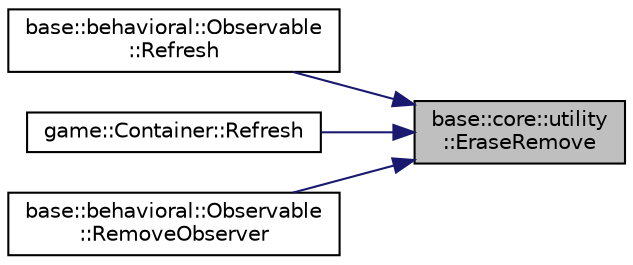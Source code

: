 digraph "base::core::utility::EraseRemove"
{
 // LATEX_PDF_SIZE
  edge [fontname="Helvetica",fontsize="10",labelfontname="Helvetica",labelfontsize="10"];
  node [fontname="Helvetica",fontsize="10",shape=record];
  rankdir="RL";
  Node1 [label="base::core::utility\l::EraseRemove",height=0.2,width=0.4,color="black", fillcolor="grey75", style="filled", fontcolor="black",tooltip=" "];
  Node1 -> Node2 [dir="back",color="midnightblue",fontsize="10",style="solid"];
  Node2 [label="base::behavioral::Observable\l::Refresh",height=0.2,width=0.4,color="black", fillcolor="white", style="filled",URL="$classbase_1_1behavioral_1_1_observable.html#a04e53bb09ab731aecbb74f9fc6b6f00c",tooltip="リフレッシュ"];
  Node1 -> Node3 [dir="back",color="midnightblue",fontsize="10",style="solid"];
  Node3 [label="game::Container::Refresh",height=0.2,width=0.4,color="black", fillcolor="white", style="filled",URL="$classgame_1_1_container.html#aedaa4d08664c4e68d3ee0f8b836f1d4a",tooltip="リフレッシュ"];
  Node1 -> Node4 [dir="back",color="midnightblue",fontsize="10",style="solid"];
  Node4 [label="base::behavioral::Observable\l::RemoveObserver",height=0.2,width=0.4,color="black", fillcolor="white", style="filled",URL="$classbase_1_1behavioral_1_1_observable.html#a70b73f0ebe24945a2404097cc8609c1e",tooltip="削除"];
}

